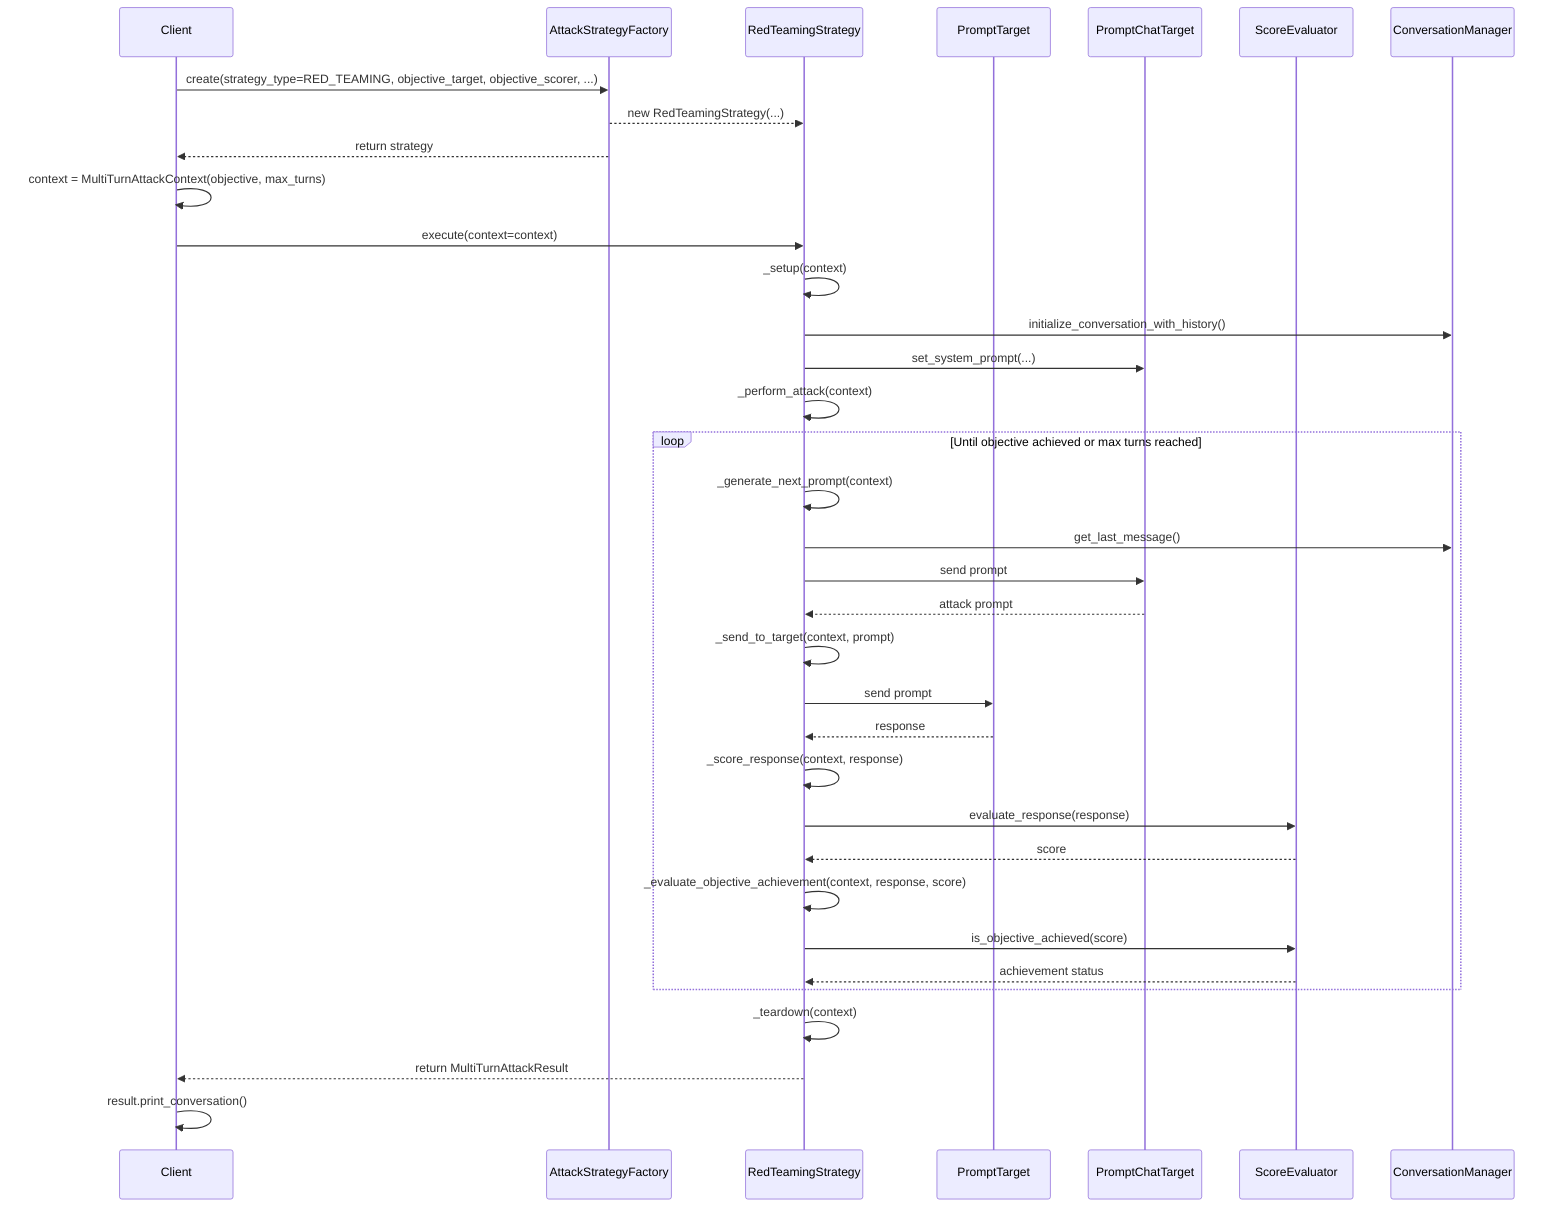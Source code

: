 sequenceDiagram
    participant Client
    participant Factory as AttackStrategyFactory
    participant Strategy as RedTeamingStrategy
    participant Target as PromptTarget
    participant AdversarialChat as PromptChatTarget
    participant ScoreEval as ScoreEvaluator
    participant ConvManager as ConversationManager
    
    Client->>Factory: create(strategy_type=RED_TEAMING, objective_target, objective_scorer, ...)
    Factory-->>Strategy: new RedTeamingStrategy(...)
    Factory-->>Client: return strategy
    
    Client->>Client: context = MultiTurnAttackContext(objective, max_turns)
    Client->>Strategy: execute(context=context)
    
    Strategy->>Strategy: _setup(context)
    Strategy->>ConvManager: initialize_conversation_with_history()
    Strategy->>AdversarialChat: set_system_prompt(...)
    
    Strategy->>Strategy: _perform_attack(context)
    
    loop Until objective achieved or max turns reached
        Strategy->>Strategy: _generate_next_prompt(context)
        Strategy->>ConvManager: get_last_message()
        Strategy->>AdversarialChat: send prompt
        AdversarialChat-->>Strategy: attack prompt
        
        Strategy->>Strategy: _send_to_target(context, prompt)
        Strategy->>Target: send prompt
        Target-->>Strategy: response
        
        Strategy->>Strategy: _score_response(context, response)
        Strategy->>ScoreEval: evaluate_response(response)
        ScoreEval-->>Strategy: score
        
        Strategy->>Strategy: _evaluate_objective_achievement(context, response, score)
        Strategy->>ScoreEval: is_objective_achieved(score)
        ScoreEval-->>Strategy: achievement status
    end
    
    Strategy->>Strategy: _teardown(context)
    Strategy-->>Client: return MultiTurnAttackResult
    
    Client->>Client: result.print_conversation()